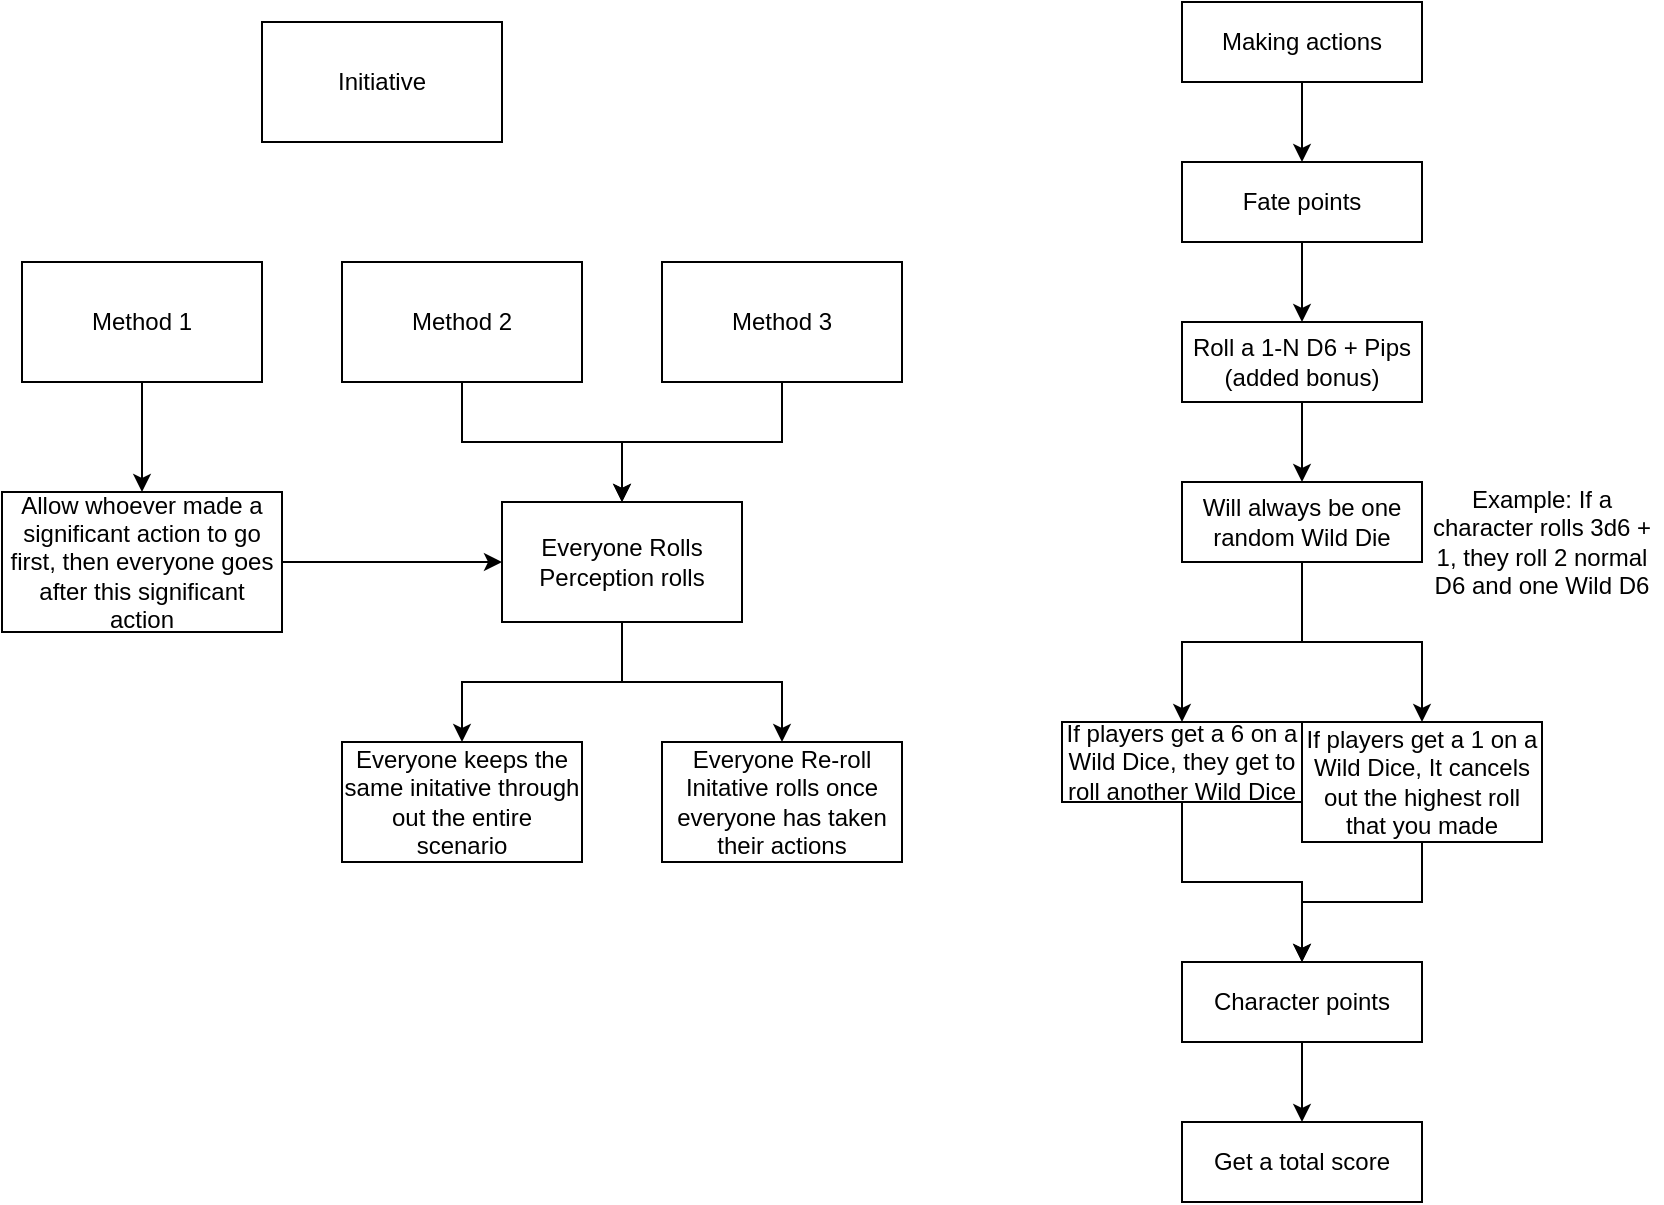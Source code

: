 <mxfile version="14.5.1" type="device"><diagram id="-Z1sTNE6gFd23J5WTxdD" name="Page-1"><mxGraphModel dx="812" dy="822" grid="1" gridSize="10" guides="1" tooltips="1" connect="1" arrows="1" fold="1" page="1" pageScale="1" pageWidth="850" pageHeight="1100" math="0" shadow="0"><root><mxCell id="0"/><mxCell id="1" parent="0"/><mxCell id="WlhZDdf6JyQCifLiUrwZ-35" style="edgeStyle=orthogonalEdgeStyle;rounded=0;orthogonalLoop=1;jettySize=auto;html=1;entryX=0.5;entryY=0;entryDx=0;entryDy=0;" edge="1" parent="1" source="EJR103NQhRomLWQdp1-J-1" target="WlhZDdf6JyQCifLiUrwZ-3"><mxGeometry relative="1" as="geometry"/></mxCell><mxCell id="EJR103NQhRomLWQdp1-J-1" value="Making actions" style="rounded=0;whiteSpace=wrap;html=1;" parent="1" vertex="1"><mxGeometry x="1460" y="70" width="120" height="40" as="geometry"/></mxCell><mxCell id="EJR103NQhRomLWQdp1-J-4" value="Initiative" style="rounded=0;whiteSpace=wrap;html=1;" parent="1" vertex="1"><mxGeometry x="1000" y="80" width="120" height="60" as="geometry"/></mxCell><mxCell id="WlhZDdf6JyQCifLiUrwZ-31" style="edgeStyle=orthogonalEdgeStyle;rounded=0;orthogonalLoop=1;jettySize=auto;html=1;" edge="1" parent="1" source="EJR103NQhRomLWQdp1-J-5" target="WlhZDdf6JyQCifLiUrwZ-30"><mxGeometry relative="1" as="geometry"/></mxCell><mxCell id="EJR103NQhRomLWQdp1-J-5" value="Method 1" style="rounded=0;whiteSpace=wrap;html=1;" parent="1" vertex="1"><mxGeometry x="880" y="200" width="120" height="60" as="geometry"/></mxCell><mxCell id="WlhZDdf6JyQCifLiUrwZ-44" style="edgeStyle=orthogonalEdgeStyle;rounded=0;orthogonalLoop=1;jettySize=auto;html=1;" edge="1" parent="1" source="EJR103NQhRomLWQdp1-J-6" target="WlhZDdf6JyQCifLiUrwZ-43"><mxGeometry relative="1" as="geometry"/></mxCell><mxCell id="EJR103NQhRomLWQdp1-J-6" value="Method 2" style="rounded=0;whiteSpace=wrap;html=1;" parent="1" vertex="1"><mxGeometry x="1040" y="200" width="120" height="60" as="geometry"/></mxCell><mxCell id="WlhZDdf6JyQCifLiUrwZ-45" style="edgeStyle=orthogonalEdgeStyle;rounded=0;orthogonalLoop=1;jettySize=auto;html=1;entryX=0.5;entryY=0;entryDx=0;entryDy=0;" edge="1" parent="1" source="EJR103NQhRomLWQdp1-J-7" target="WlhZDdf6JyQCifLiUrwZ-43"><mxGeometry relative="1" as="geometry"/></mxCell><mxCell id="EJR103NQhRomLWQdp1-J-7" value="Method 3" style="rounded=0;whiteSpace=wrap;html=1;" parent="1" vertex="1"><mxGeometry x="1200" y="200" width="120" height="60" as="geometry"/></mxCell><mxCell id="WlhZDdf6JyQCifLiUrwZ-37" style="edgeStyle=orthogonalEdgeStyle;rounded=0;orthogonalLoop=1;jettySize=auto;html=1;entryX=0.5;entryY=0;entryDx=0;entryDy=0;" edge="1" parent="1" source="WlhZDdf6JyQCifLiUrwZ-1" target="WlhZDdf6JyQCifLiUrwZ-15"><mxGeometry relative="1" as="geometry"/></mxCell><mxCell id="WlhZDdf6JyQCifLiUrwZ-1" value="Roll a 1-N D6 + Pips&lt;br&gt;(added bonus)" style="rounded=0;whiteSpace=wrap;html=1;" vertex="1" parent="1"><mxGeometry x="1460" y="230" width="120" height="40" as="geometry"/></mxCell><mxCell id="WlhZDdf6JyQCifLiUrwZ-36" style="edgeStyle=orthogonalEdgeStyle;rounded=0;orthogonalLoop=1;jettySize=auto;html=1;entryX=0.5;entryY=0;entryDx=0;entryDy=0;" edge="1" parent="1" source="WlhZDdf6JyQCifLiUrwZ-3" target="WlhZDdf6JyQCifLiUrwZ-1"><mxGeometry relative="1" as="geometry"/></mxCell><mxCell id="WlhZDdf6JyQCifLiUrwZ-3" value="Fate points" style="rounded=0;whiteSpace=wrap;html=1;" vertex="1" parent="1"><mxGeometry x="1460" y="150" width="120" height="40" as="geometry"/></mxCell><mxCell id="WlhZDdf6JyQCifLiUrwZ-42" style="edgeStyle=orthogonalEdgeStyle;rounded=0;orthogonalLoop=1;jettySize=auto;html=1;entryX=0.5;entryY=0;entryDx=0;entryDy=0;" edge="1" parent="1" source="WlhZDdf6JyQCifLiUrwZ-4" target="WlhZDdf6JyQCifLiUrwZ-6"><mxGeometry relative="1" as="geometry"/></mxCell><mxCell id="WlhZDdf6JyQCifLiUrwZ-4" value="Character points" style="rounded=0;whiteSpace=wrap;html=1;" vertex="1" parent="1"><mxGeometry x="1460" y="550" width="120" height="40" as="geometry"/></mxCell><mxCell id="WlhZDdf6JyQCifLiUrwZ-6" value="Get a total score" style="rounded=0;whiteSpace=wrap;html=1;" vertex="1" parent="1"><mxGeometry x="1460" y="630" width="120" height="40" as="geometry"/></mxCell><mxCell id="WlhZDdf6JyQCifLiUrwZ-38" style="edgeStyle=orthogonalEdgeStyle;rounded=0;orthogonalLoop=1;jettySize=auto;html=1;entryX=0.5;entryY=0;entryDx=0;entryDy=0;" edge="1" parent="1" source="WlhZDdf6JyQCifLiUrwZ-15" target="WlhZDdf6JyQCifLiUrwZ-18"><mxGeometry relative="1" as="geometry"/></mxCell><mxCell id="WlhZDdf6JyQCifLiUrwZ-39" style="edgeStyle=orthogonalEdgeStyle;rounded=0;orthogonalLoop=1;jettySize=auto;html=1;" edge="1" parent="1" source="WlhZDdf6JyQCifLiUrwZ-15" target="WlhZDdf6JyQCifLiUrwZ-22"><mxGeometry relative="1" as="geometry"/></mxCell><mxCell id="WlhZDdf6JyQCifLiUrwZ-15" value="Will always be one random Wild Die" style="rounded=0;whiteSpace=wrap;html=1;" vertex="1" parent="1"><mxGeometry x="1460" y="310" width="120" height="40" as="geometry"/></mxCell><mxCell id="WlhZDdf6JyQCifLiUrwZ-40" style="edgeStyle=orthogonalEdgeStyle;rounded=0;orthogonalLoop=1;jettySize=auto;html=1;entryX=0.5;entryY=0;entryDx=0;entryDy=0;" edge="1" parent="1" source="WlhZDdf6JyQCifLiUrwZ-18" target="WlhZDdf6JyQCifLiUrwZ-4"><mxGeometry relative="1" as="geometry"/></mxCell><mxCell id="WlhZDdf6JyQCifLiUrwZ-18" value="If players get a 6 on a Wild Dice, they get to roll another Wild Dice" style="rounded=0;whiteSpace=wrap;html=1;" vertex="1" parent="1"><mxGeometry x="1400" y="430" width="120" height="40" as="geometry"/></mxCell><mxCell id="WlhZDdf6JyQCifLiUrwZ-20" value="Example: If a character rolls 3d6 + 1, they roll 2 normal D6 and one Wild D6" style="text;html=1;strokeColor=none;fillColor=none;align=center;verticalAlign=middle;whiteSpace=wrap;rounded=0;" vertex="1" parent="1"><mxGeometry x="1580" y="305" width="120" height="70" as="geometry"/></mxCell><mxCell id="WlhZDdf6JyQCifLiUrwZ-41" style="edgeStyle=orthogonalEdgeStyle;rounded=0;orthogonalLoop=1;jettySize=auto;html=1;entryX=0.5;entryY=0;entryDx=0;entryDy=0;" edge="1" parent="1" source="WlhZDdf6JyQCifLiUrwZ-22" target="WlhZDdf6JyQCifLiUrwZ-4"><mxGeometry relative="1" as="geometry"/></mxCell><mxCell id="WlhZDdf6JyQCifLiUrwZ-22" value="If players get a 1 on a Wild Dice, It cancels out the highest roll that you made" style="rounded=0;whiteSpace=wrap;html=1;" vertex="1" parent="1"><mxGeometry x="1520" y="430" width="120" height="60" as="geometry"/></mxCell><mxCell id="WlhZDdf6JyQCifLiUrwZ-52" style="edgeStyle=orthogonalEdgeStyle;rounded=0;orthogonalLoop=1;jettySize=auto;html=1;entryX=0;entryY=0.5;entryDx=0;entryDy=0;" edge="1" parent="1" source="WlhZDdf6JyQCifLiUrwZ-30" target="WlhZDdf6JyQCifLiUrwZ-43"><mxGeometry relative="1" as="geometry"/></mxCell><mxCell id="WlhZDdf6JyQCifLiUrwZ-30" value="Allow whoever made a significant action to go first, then everyone goes after this significant action" style="rounded=0;whiteSpace=wrap;html=1;" vertex="1" parent="1"><mxGeometry x="870" y="315" width="140" height="70" as="geometry"/></mxCell><mxCell id="WlhZDdf6JyQCifLiUrwZ-48" style="edgeStyle=orthogonalEdgeStyle;rounded=0;orthogonalLoop=1;jettySize=auto;html=1;" edge="1" parent="1" source="WlhZDdf6JyQCifLiUrwZ-43" target="WlhZDdf6JyQCifLiUrwZ-46"><mxGeometry relative="1" as="geometry"/></mxCell><mxCell id="WlhZDdf6JyQCifLiUrwZ-49" style="edgeStyle=orthogonalEdgeStyle;rounded=0;orthogonalLoop=1;jettySize=auto;html=1;" edge="1" parent="1" source="WlhZDdf6JyQCifLiUrwZ-43" target="WlhZDdf6JyQCifLiUrwZ-47"><mxGeometry relative="1" as="geometry"/></mxCell><mxCell id="WlhZDdf6JyQCifLiUrwZ-43" value="Everyone Rolls Perception rolls" style="rounded=0;whiteSpace=wrap;html=1;" vertex="1" parent="1"><mxGeometry x="1120" y="320" width="120" height="60" as="geometry"/></mxCell><mxCell id="WlhZDdf6JyQCifLiUrwZ-46" value="Everyone keeps the same initative through out the entire scenario" style="rounded=0;whiteSpace=wrap;html=1;" vertex="1" parent="1"><mxGeometry x="1040" y="440" width="120" height="60" as="geometry"/></mxCell><mxCell id="WlhZDdf6JyQCifLiUrwZ-47" value="Everyone Re-roll Initative rolls once everyone has taken their actions" style="rounded=0;whiteSpace=wrap;html=1;" vertex="1" parent="1"><mxGeometry x="1200" y="440" width="120" height="60" as="geometry"/></mxCell></root></mxGraphModel></diagram></mxfile>